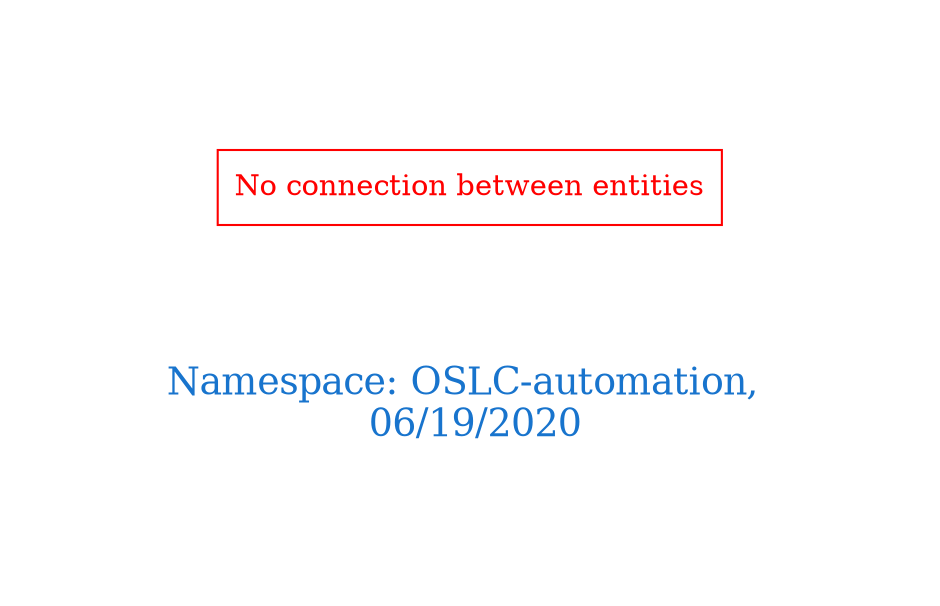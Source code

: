 digraph OGIT_ontology {
 graph [ rankdir= LR,pad=1 
fontsize = 18,
fontcolor= dodgerblue3,label = "\n\n\nNamespace: OSLC-automation, \n 06/19/2020"];
node[shape=polygon];
edge [  color="gray81"];

"No connection between entities" [fontcolor = "red",color="red", shape="polygon"]
}
